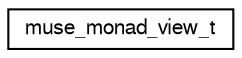 digraph "Graphical Class Hierarchy"
{
  edge [fontname="FreeSans",fontsize="10",labelfontname="FreeSans",labelfontsize="10"];
  node [fontname="FreeSans",fontsize="10",shape=record];
  rankdir="LR";
  Node1 [label="muse_monad_view_t",height=0.2,width=0.4,color="black", fillcolor="white", style="filled",URL="$structmuse__monad__view__t.html",tooltip="A monad view (id = &#39;mnad&#39;) provides higher order functional operations over collections."];
}
